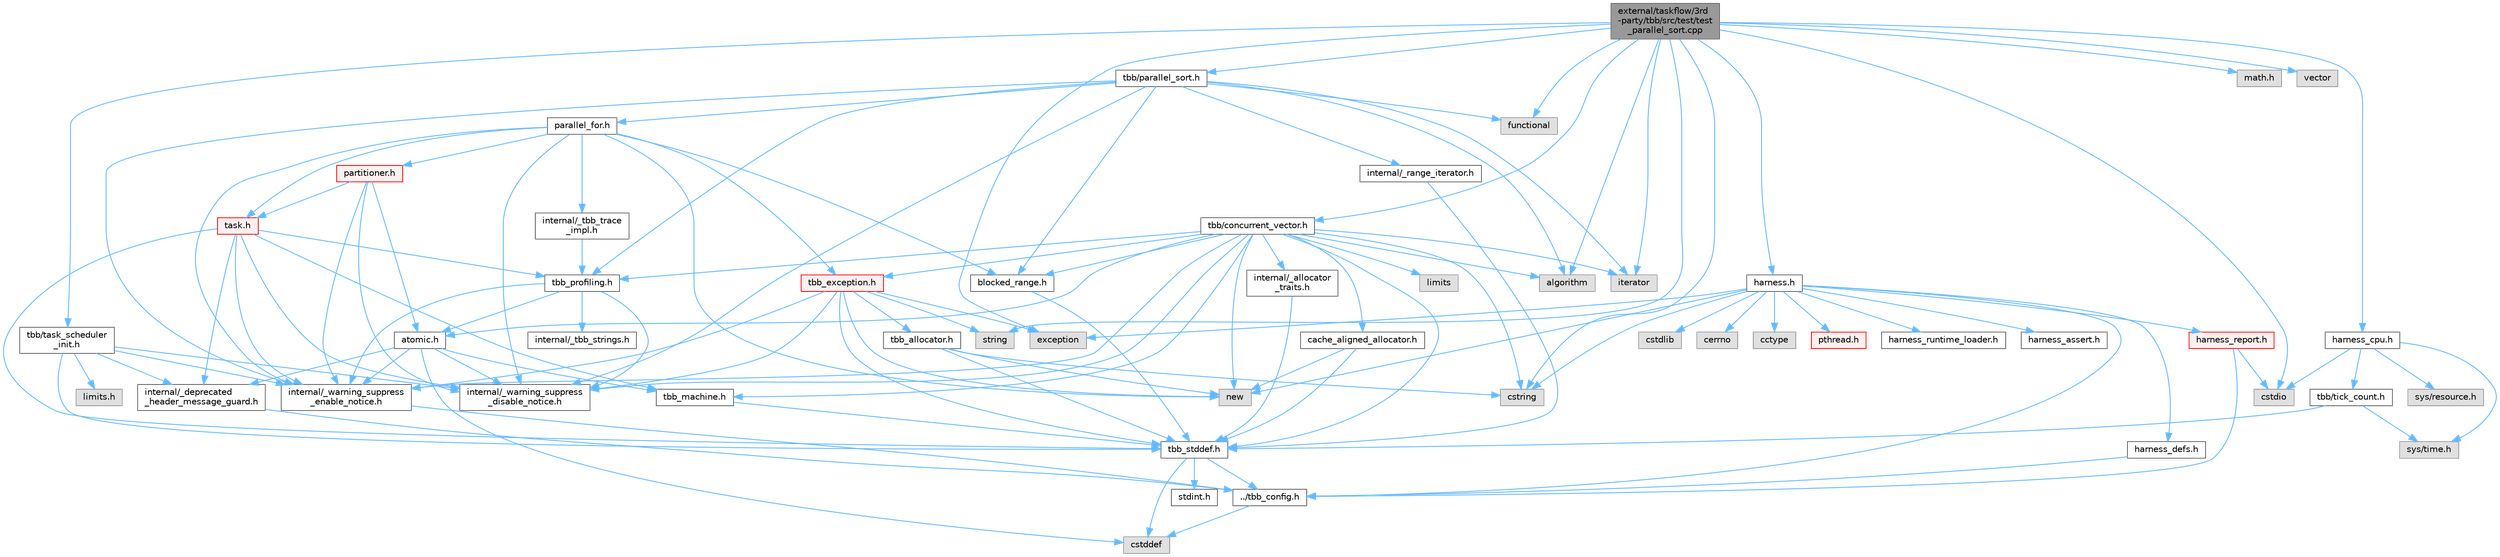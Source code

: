 digraph "external/taskflow/3rd-party/tbb/src/test/test_parallel_sort.cpp"
{
 // LATEX_PDF_SIZE
  bgcolor="transparent";
  edge [fontname=Helvetica,fontsize=10,labelfontname=Helvetica,labelfontsize=10];
  node [fontname=Helvetica,fontsize=10,shape=box,height=0.2,width=0.4];
  Node1 [id="Node000001",label="external/taskflow/3rd\l-party/tbb/src/test/test\l_parallel_sort.cpp",height=0.2,width=0.4,color="gray40", fillcolor="grey60", style="filled", fontcolor="black",tooltip=" "];
  Node1 -> Node2 [id="edge1_Node000001_Node000002",color="steelblue1",style="solid",tooltip=" "];
  Node2 [id="Node000002",label="tbb/parallel_sort.h",height=0.2,width=0.4,color="grey40", fillcolor="white", style="filled",URL="$parallel__sort_8h.html",tooltip=" "];
  Node2 -> Node3 [id="edge2_Node000002_Node000003",color="steelblue1",style="solid",tooltip=" "];
  Node3 [id="Node000003",label="internal/_warning_suppress\l_enable_notice.h",height=0.2,width=0.4,color="grey40", fillcolor="white", style="filled",URL="$__warning__suppress__enable__notice_8h.html",tooltip=" "];
  Node3 -> Node4 [id="edge3_Node000003_Node000004",color="steelblue1",style="solid",tooltip=" "];
  Node4 [id="Node000004",label="../tbb_config.h",height=0.2,width=0.4,color="grey40", fillcolor="white", style="filled",URL="$tbb__config_8h.html",tooltip=" "];
  Node4 -> Node5 [id="edge4_Node000004_Node000005",color="steelblue1",style="solid",tooltip=" "];
  Node5 [id="Node000005",label="cstddef",height=0.2,width=0.4,color="grey60", fillcolor="#E0E0E0", style="filled",tooltip=" "];
  Node2 -> Node6 [id="edge5_Node000002_Node000006",color="steelblue1",style="solid",tooltip=" "];
  Node6 [id="Node000006",label="parallel_for.h",height=0.2,width=0.4,color="grey40", fillcolor="white", style="filled",URL="$tbb_2parallel__for_8h.html",tooltip=" "];
  Node6 -> Node3 [id="edge6_Node000006_Node000003",color="steelblue1",style="solid",tooltip=" "];
  Node6 -> Node7 [id="edge7_Node000006_Node000007",color="steelblue1",style="solid",tooltip=" "];
  Node7 [id="Node000007",label="new",height=0.2,width=0.4,color="grey60", fillcolor="#E0E0E0", style="filled",tooltip=" "];
  Node6 -> Node8 [id="edge8_Node000006_Node000008",color="steelblue1",style="solid",tooltip=" "];
  Node8 [id="Node000008",label="task.h",height=0.2,width=0.4,color="red", fillcolor="#FFF0F0", style="filled",URL="$task_8h.html",tooltip=" "];
  Node8 -> Node9 [id="edge9_Node000008_Node000009",color="steelblue1",style="solid",tooltip=" "];
  Node9 [id="Node000009",label="internal/_deprecated\l_header_message_guard.h",height=0.2,width=0.4,color="grey40", fillcolor="white", style="filled",URL="$__deprecated__header__message__guard_8h.html",tooltip=" "];
  Node9 -> Node4 [id="edge10_Node000009_Node000004",color="steelblue1",style="solid",tooltip=" "];
  Node8 -> Node3 [id="edge11_Node000008_Node000003",color="steelblue1",style="solid",tooltip=" "];
  Node8 -> Node10 [id="edge12_Node000008_Node000010",color="steelblue1",style="solid",tooltip=" "];
  Node10 [id="Node000010",label="tbb_stddef.h",height=0.2,width=0.4,color="grey40", fillcolor="white", style="filled",URL="$tbb__stddef_8h.html",tooltip=" "];
  Node10 -> Node4 [id="edge13_Node000010_Node000004",color="steelblue1",style="solid",tooltip=" "];
  Node10 -> Node5 [id="edge14_Node000010_Node000005",color="steelblue1",style="solid",tooltip=" "];
  Node10 -> Node11 [id="edge15_Node000010_Node000011",color="steelblue1",style="solid",tooltip=" "];
  Node11 [id="Node000011",label="stdint.h",height=0.2,width=0.4,color="grey40", fillcolor="white", style="filled",URL="$stdint_8h.html",tooltip=" "];
  Node8 -> Node12 [id="edge16_Node000008_Node000012",color="steelblue1",style="solid",tooltip=" "];
  Node12 [id="Node000012",label="tbb_machine.h",height=0.2,width=0.4,color="grey40", fillcolor="white", style="filled",URL="$tbb__machine_8h.html",tooltip=" "];
  Node12 -> Node10 [id="edge17_Node000012_Node000010",color="steelblue1",style="solid",tooltip=" "];
  Node8 -> Node13 [id="edge18_Node000008_Node000013",color="steelblue1",style="solid",tooltip=" "];
  Node13 [id="Node000013",label="tbb_profiling.h",height=0.2,width=0.4,color="grey40", fillcolor="white", style="filled",URL="$tbb__profiling_8h.html",tooltip=" "];
  Node13 -> Node3 [id="edge19_Node000013_Node000003",color="steelblue1",style="solid",tooltip=" "];
  Node13 -> Node14 [id="edge20_Node000013_Node000014",color="steelblue1",style="solid",tooltip=" "];
  Node14 [id="Node000014",label="internal/_tbb_strings.h",height=0.2,width=0.4,color="grey40", fillcolor="white", style="filled",URL="$__tbb__strings_8h.html",tooltip=" "];
  Node13 -> Node15 [id="edge21_Node000013_Node000015",color="steelblue1",style="solid",tooltip=" "];
  Node15 [id="Node000015",label="atomic.h",height=0.2,width=0.4,color="grey40", fillcolor="white", style="filled",URL="$external_2taskflow_23rd-party_2tbb_2include_2tbb_2atomic_8h.html",tooltip=" "];
  Node15 -> Node9 [id="edge22_Node000015_Node000009",color="steelblue1",style="solid",tooltip=" "];
  Node15 -> Node3 [id="edge23_Node000015_Node000003",color="steelblue1",style="solid",tooltip=" "];
  Node15 -> Node5 [id="edge24_Node000015_Node000005",color="steelblue1",style="solid",tooltip=" "];
  Node15 -> Node12 [id="edge25_Node000015_Node000012",color="steelblue1",style="solid",tooltip=" "];
  Node15 -> Node16 [id="edge26_Node000015_Node000016",color="steelblue1",style="solid",tooltip=" "];
  Node16 [id="Node000016",label="internal/_warning_suppress\l_disable_notice.h",height=0.2,width=0.4,color="grey40", fillcolor="white", style="filled",URL="$__warning__suppress__disable__notice_8h.html",tooltip=" "];
  Node13 -> Node16 [id="edge27_Node000013_Node000016",color="steelblue1",style="solid",tooltip=" "];
  Node8 -> Node16 [id="edge28_Node000008_Node000016",color="steelblue1",style="solid",tooltip=" "];
  Node6 -> Node18 [id="edge29_Node000006_Node000018",color="steelblue1",style="solid",tooltip=" "];
  Node18 [id="Node000018",label="partitioner.h",height=0.2,width=0.4,color="red", fillcolor="#FFF0F0", style="filled",URL="$partitioner_8h.html",tooltip=" "];
  Node18 -> Node3 [id="edge30_Node000018_Node000003",color="steelblue1",style="solid",tooltip=" "];
  Node18 -> Node8 [id="edge31_Node000018_Node000008",color="steelblue1",style="solid",tooltip=" "];
  Node18 -> Node15 [id="edge32_Node000018_Node000015",color="steelblue1",style="solid",tooltip=" "];
  Node18 -> Node16 [id="edge33_Node000018_Node000016",color="steelblue1",style="solid",tooltip=" "];
  Node6 -> Node29 [id="edge34_Node000006_Node000029",color="steelblue1",style="solid",tooltip=" "];
  Node29 [id="Node000029",label="blocked_range.h",height=0.2,width=0.4,color="grey40", fillcolor="white", style="filled",URL="$blocked__range_8h.html",tooltip=" "];
  Node29 -> Node10 [id="edge35_Node000029_Node000010",color="steelblue1",style="solid",tooltip=" "];
  Node6 -> Node20 [id="edge36_Node000006_Node000020",color="steelblue1",style="solid",tooltip=" "];
  Node20 [id="Node000020",label="tbb_exception.h",height=0.2,width=0.4,color="red", fillcolor="#FFF0F0", style="filled",URL="$tbb__exception_8h.html",tooltip=" "];
  Node20 -> Node3 [id="edge37_Node000020_Node000003",color="steelblue1",style="solid",tooltip=" "];
  Node20 -> Node10 [id="edge38_Node000020_Node000010",color="steelblue1",style="solid",tooltip=" "];
  Node20 -> Node21 [id="edge39_Node000020_Node000021",color="steelblue1",style="solid",tooltip=" "];
  Node21 [id="Node000021",label="exception",height=0.2,width=0.4,color="grey60", fillcolor="#E0E0E0", style="filled",tooltip=" "];
  Node20 -> Node7 [id="edge40_Node000020_Node000007",color="steelblue1",style="solid",tooltip=" "];
  Node20 -> Node22 [id="edge41_Node000020_Node000022",color="steelblue1",style="solid",tooltip=" "];
  Node22 [id="Node000022",label="string",height=0.2,width=0.4,color="grey60", fillcolor="#E0E0E0", style="filled",tooltip=" "];
  Node20 -> Node23 [id="edge42_Node000020_Node000023",color="steelblue1",style="solid",tooltip=" "];
  Node23 [id="Node000023",label="tbb_allocator.h",height=0.2,width=0.4,color="grey40", fillcolor="white", style="filled",URL="$tbb__allocator_8h.html",tooltip=" "];
  Node23 -> Node10 [id="edge43_Node000023_Node000010",color="steelblue1",style="solid",tooltip=" "];
  Node23 -> Node7 [id="edge44_Node000023_Node000007",color="steelblue1",style="solid",tooltip=" "];
  Node23 -> Node24 [id="edge45_Node000023_Node000024",color="steelblue1",style="solid",tooltip=" "];
  Node24 [id="Node000024",label="cstring",height=0.2,width=0.4,color="grey60", fillcolor="#E0E0E0", style="filled",tooltip=" "];
  Node20 -> Node16 [id="edge46_Node000020_Node000016",color="steelblue1",style="solid",tooltip=" "];
  Node6 -> Node30 [id="edge47_Node000006_Node000030",color="steelblue1",style="solid",tooltip=" "];
  Node30 [id="Node000030",label="internal/_tbb_trace\l_impl.h",height=0.2,width=0.4,color="grey40", fillcolor="white", style="filled",URL="$__tbb__trace__impl_8h.html",tooltip=" "];
  Node30 -> Node13 [id="edge48_Node000030_Node000013",color="steelblue1",style="solid",tooltip=" "];
  Node6 -> Node16 [id="edge49_Node000006_Node000016",color="steelblue1",style="solid",tooltip=" "];
  Node2 -> Node29 [id="edge50_Node000002_Node000029",color="steelblue1",style="solid",tooltip=" "];
  Node2 -> Node31 [id="edge51_Node000002_Node000031",color="steelblue1",style="solid",tooltip=" "];
  Node31 [id="Node000031",label="internal/_range_iterator.h",height=0.2,width=0.4,color="grey40", fillcolor="white", style="filled",URL="$__range__iterator_8h.html",tooltip=" "];
  Node31 -> Node10 [id="edge52_Node000031_Node000010",color="steelblue1",style="solid",tooltip=" "];
  Node2 -> Node32 [id="edge53_Node000002_Node000032",color="steelblue1",style="solid",tooltip=" "];
  Node32 [id="Node000032",label="algorithm",height=0.2,width=0.4,color="grey60", fillcolor="#E0E0E0", style="filled",tooltip=" "];
  Node2 -> Node33 [id="edge54_Node000002_Node000033",color="steelblue1",style="solid",tooltip=" "];
  Node33 [id="Node000033",label="iterator",height=0.2,width=0.4,color="grey60", fillcolor="#E0E0E0", style="filled",tooltip=" "];
  Node2 -> Node34 [id="edge55_Node000002_Node000034",color="steelblue1",style="solid",tooltip=" "];
  Node34 [id="Node000034",label="functional",height=0.2,width=0.4,color="grey60", fillcolor="#E0E0E0", style="filled",tooltip=" "];
  Node2 -> Node13 [id="edge56_Node000002_Node000013",color="steelblue1",style="solid",tooltip=" "];
  Node2 -> Node16 [id="edge57_Node000002_Node000016",color="steelblue1",style="solid",tooltip=" "];
  Node1 -> Node35 [id="edge58_Node000001_Node000035",color="steelblue1",style="solid",tooltip=" "];
  Node35 [id="Node000035",label="tbb/task_scheduler\l_init.h",height=0.2,width=0.4,color="grey40", fillcolor="white", style="filled",URL="$task__scheduler__init_8h.html",tooltip=" "];
  Node35 -> Node9 [id="edge59_Node000035_Node000009",color="steelblue1",style="solid",tooltip=" "];
  Node35 -> Node3 [id="edge60_Node000035_Node000003",color="steelblue1",style="solid",tooltip=" "];
  Node35 -> Node10 [id="edge61_Node000035_Node000010",color="steelblue1",style="solid",tooltip=" "];
  Node35 -> Node36 [id="edge62_Node000035_Node000036",color="steelblue1",style="solid",tooltip=" "];
  Node36 [id="Node000036",label="limits.h",height=0.2,width=0.4,color="grey60", fillcolor="#E0E0E0", style="filled",tooltip=" "];
  Node35 -> Node16 [id="edge63_Node000035_Node000016",color="steelblue1",style="solid",tooltip=" "];
  Node1 -> Node37 [id="edge64_Node000001_Node000037",color="steelblue1",style="solid",tooltip=" "];
  Node37 [id="Node000037",label="tbb/concurrent_vector.h",height=0.2,width=0.4,color="grey40", fillcolor="white", style="filled",URL="$concurrent__vector_8h.html",tooltip=" "];
  Node37 -> Node3 [id="edge65_Node000037_Node000003",color="steelblue1",style="solid",tooltip=" "];
  Node37 -> Node10 [id="edge66_Node000037_Node000010",color="steelblue1",style="solid",tooltip=" "];
  Node37 -> Node20 [id="edge67_Node000037_Node000020",color="steelblue1",style="solid",tooltip=" "];
  Node37 -> Node15 [id="edge68_Node000037_Node000015",color="steelblue1",style="solid",tooltip=" "];
  Node37 -> Node38 [id="edge69_Node000037_Node000038",color="steelblue1",style="solid",tooltip=" "];
  Node38 [id="Node000038",label="cache_aligned_allocator.h",height=0.2,width=0.4,color="grey40", fillcolor="white", style="filled",URL="$cache__aligned__allocator_8h.html",tooltip=" "];
  Node38 -> Node7 [id="edge70_Node000038_Node000007",color="steelblue1",style="solid",tooltip=" "];
  Node38 -> Node10 [id="edge71_Node000038_Node000010",color="steelblue1",style="solid",tooltip=" "];
  Node37 -> Node29 [id="edge72_Node000037_Node000029",color="steelblue1",style="solid",tooltip=" "];
  Node37 -> Node12 [id="edge73_Node000037_Node000012",color="steelblue1",style="solid",tooltip=" "];
  Node37 -> Node13 [id="edge74_Node000037_Node000013",color="steelblue1",style="solid",tooltip=" "];
  Node37 -> Node7 [id="edge75_Node000037_Node000007",color="steelblue1",style="solid",tooltip=" "];
  Node37 -> Node24 [id="edge76_Node000037_Node000024",color="steelblue1",style="solid",tooltip=" "];
  Node37 -> Node32 [id="edge77_Node000037_Node000032",color="steelblue1",style="solid",tooltip=" "];
  Node37 -> Node33 [id="edge78_Node000037_Node000033",color="steelblue1",style="solid",tooltip=" "];
  Node37 -> Node39 [id="edge79_Node000037_Node000039",color="steelblue1",style="solid",tooltip=" "];
  Node39 [id="Node000039",label="internal/_allocator\l_traits.h",height=0.2,width=0.4,color="grey40", fillcolor="white", style="filled",URL="$__allocator__traits_8h.html",tooltip=" "];
  Node39 -> Node10 [id="edge80_Node000039_Node000010",color="steelblue1",style="solid",tooltip=" "];
  Node37 -> Node40 [id="edge81_Node000037_Node000040",color="steelblue1",style="solid",tooltip=" "];
  Node40 [id="Node000040",label="limits",height=0.2,width=0.4,color="grey60", fillcolor="#E0E0E0", style="filled",tooltip=" "];
  Node37 -> Node16 [id="edge82_Node000037_Node000016",color="steelblue1",style="solid",tooltip=" "];
  Node1 -> Node41 [id="edge83_Node000001_Node000041",color="steelblue1",style="solid",tooltip=" "];
  Node41 [id="Node000041",label="harness.h",height=0.2,width=0.4,color="grey40", fillcolor="white", style="filled",URL="$harness_8h.html",tooltip=" "];
  Node41 -> Node4 [id="edge84_Node000041_Node000004",color="steelblue1",style="solid",tooltip=" "];
  Node41 -> Node42 [id="edge85_Node000041_Node000042",color="steelblue1",style="solid",tooltip=" "];
  Node42 [id="Node000042",label="harness_defs.h",height=0.2,width=0.4,color="grey40", fillcolor="white", style="filled",URL="$harness__defs_8h.html",tooltip=" "];
  Node42 -> Node4 [id="edge86_Node000042_Node000004",color="steelblue1",style="solid",tooltip=" "];
  Node41 -> Node43 [id="edge87_Node000041_Node000043",color="steelblue1",style="solid",tooltip=" "];
  Node43 [id="Node000043",label="cstdlib",height=0.2,width=0.4,color="grey60", fillcolor="#E0E0E0", style="filled",tooltip=" "];
  Node41 -> Node24 [id="edge88_Node000041_Node000024",color="steelblue1",style="solid",tooltip=" "];
  Node41 -> Node44 [id="edge89_Node000041_Node000044",color="steelblue1",style="solid",tooltip=" "];
  Node44 [id="Node000044",label="cerrno",height=0.2,width=0.4,color="grey60", fillcolor="#E0E0E0", style="filled",tooltip=" "];
  Node41 -> Node45 [id="edge90_Node000041_Node000045",color="steelblue1",style="solid",tooltip=" "];
  Node45 [id="Node000045",label="cctype",height=0.2,width=0.4,color="grey60", fillcolor="#E0E0E0", style="filled",tooltip=" "];
  Node41 -> Node7 [id="edge91_Node000041_Node000007",color="steelblue1",style="solid",tooltip=" "];
  Node41 -> Node46 [id="edge92_Node000041_Node000046",color="steelblue1",style="solid",tooltip=" "];
  Node46 [id="Node000046",label="pthread.h",height=0.2,width=0.4,color="red", fillcolor="#FFF0F0", style="filled",URL="$pthread_8h.html",tooltip=" "];
  Node41 -> Node89 [id="edge93_Node000041_Node000089",color="steelblue1",style="solid",tooltip=" "];
  Node89 [id="Node000089",label="harness_runtime_loader.h",height=0.2,width=0.4,color="grey40", fillcolor="white", style="filled",URL="$harness__runtime__loader_8h.html",tooltip=" "];
  Node41 -> Node90 [id="edge94_Node000041_Node000090",color="steelblue1",style="solid",tooltip=" "];
  Node90 [id="Node000090",label="harness_report.h",height=0.2,width=0.4,color="red", fillcolor="#FFF0F0", style="filled",URL="$harness__report_8h.html",tooltip=" "];
  Node90 -> Node91 [id="edge95_Node000090_Node000091",color="steelblue1",style="solid",tooltip=" "];
  Node91 [id="Node000091",label="cstdio",height=0.2,width=0.4,color="grey60", fillcolor="#E0E0E0", style="filled",tooltip=" "];
  Node90 -> Node4 [id="edge96_Node000090_Node000004",color="steelblue1",style="solid",tooltip=" "];
  Node41 -> Node21 [id="edge97_Node000041_Node000021",color="steelblue1",style="solid",tooltip=" "];
  Node41 -> Node93 [id="edge98_Node000041_Node000093",color="steelblue1",style="solid",tooltip=" "];
  Node93 [id="Node000093",label="harness_assert.h",height=0.2,width=0.4,color="grey40", fillcolor="white", style="filled",URL="$harness__assert_8h.html",tooltip=" "];
  Node1 -> Node94 [id="edge99_Node000001_Node000094",color="steelblue1",style="solid",tooltip=" "];
  Node94 [id="Node000094",label="math.h",height=0.2,width=0.4,color="grey60", fillcolor="#E0E0E0", style="filled",tooltip=" "];
  Node1 -> Node95 [id="edge100_Node000001_Node000095",color="steelblue1",style="solid",tooltip=" "];
  Node95 [id="Node000095",label="vector",height=0.2,width=0.4,color="grey60", fillcolor="#E0E0E0", style="filled",tooltip=" "];
  Node1 -> Node21 [id="edge101_Node000001_Node000021",color="steelblue1",style="solid",tooltip=" "];
  Node1 -> Node32 [id="edge102_Node000001_Node000032",color="steelblue1",style="solid",tooltip=" "];
  Node1 -> Node33 [id="edge103_Node000001_Node000033",color="steelblue1",style="solid",tooltip=" "];
  Node1 -> Node34 [id="edge104_Node000001_Node000034",color="steelblue1",style="solid",tooltip=" "];
  Node1 -> Node22 [id="edge105_Node000001_Node000022",color="steelblue1",style="solid",tooltip=" "];
  Node1 -> Node24 [id="edge106_Node000001_Node000024",color="steelblue1",style="solid",tooltip=" "];
  Node1 -> Node91 [id="edge107_Node000001_Node000091",color="steelblue1",style="solid",tooltip=" "];
  Node1 -> Node96 [id="edge108_Node000001_Node000096",color="steelblue1",style="solid",tooltip=" "];
  Node96 [id="Node000096",label="harness_cpu.h",height=0.2,width=0.4,color="grey40", fillcolor="white", style="filled",URL="$harness__cpu_8h.html",tooltip=" "];
  Node96 -> Node97 [id="edge109_Node000096_Node000097",color="steelblue1",style="solid",tooltip=" "];
  Node97 [id="Node000097",label="sys/time.h",height=0.2,width=0.4,color="grey60", fillcolor="#E0E0E0", style="filled",tooltip=" "];
  Node96 -> Node98 [id="edge110_Node000096_Node000098",color="steelblue1",style="solid",tooltip=" "];
  Node98 [id="Node000098",label="sys/resource.h",height=0.2,width=0.4,color="grey60", fillcolor="#E0E0E0", style="filled",tooltip=" "];
  Node96 -> Node99 [id="edge111_Node000096_Node000099",color="steelblue1",style="solid",tooltip=" "];
  Node99 [id="Node000099",label="tbb/tick_count.h",height=0.2,width=0.4,color="grey40", fillcolor="white", style="filled",URL="$tick__count_8h.html",tooltip=" "];
  Node99 -> Node10 [id="edge112_Node000099_Node000010",color="steelblue1",style="solid",tooltip=" "];
  Node99 -> Node97 [id="edge113_Node000099_Node000097",color="steelblue1",style="solid",tooltip=" "];
  Node96 -> Node91 [id="edge114_Node000096_Node000091",color="steelblue1",style="solid",tooltip=" "];
}
